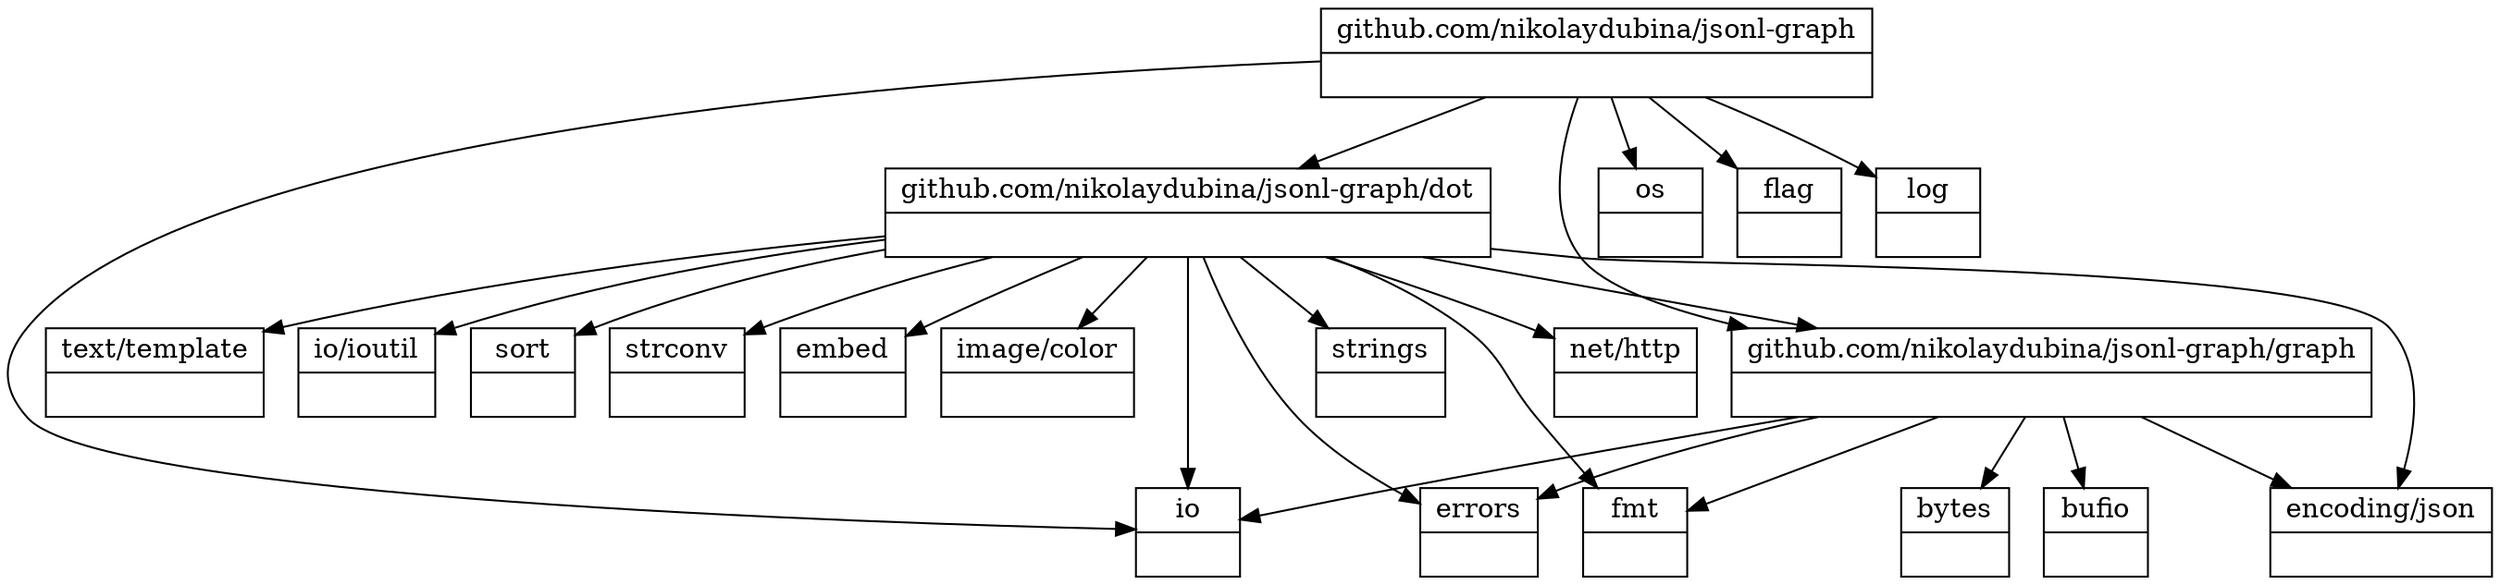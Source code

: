 digraph G {
rankdir=TB
"io"
[
shape=record
label="{ io |  }"
]

"strings"
[
shape=record
label="{ strings |  }"
]

"github.com/nikolaydubina/jsonl-graph"
[
shape=record
label="{ github.com/nikolaydubina/jsonl-graph |  }"
]

"bytes"
[
shape=record
label="{ bytes |  }"
]

"encoding/json"
[
shape=record
label="{ encoding/json |  }"
]

"errors"
[
shape=record
label="{ errors |  }"
]

"net/http"
[
shape=record
label="{ net/http |  }"
]

"text/template"
[
shape=record
label="{ text/template |  }"
]

"bufio"
[
shape=record
label="{ bufio |  }"
]

"io/ioutil"
[
shape=record
label="{ io/ioutil |  }"
]

"sort"
[
shape=record
label="{ sort |  }"
]

"strconv"
[
shape=record
label="{ strconv |  }"
]

"os"
[
shape=record
label="{ os |  }"
]

"github.com/nikolaydubina/jsonl-graph/graph"
[
shape=record
label="{ github.com/nikolaydubina/jsonl-graph/graph |  }"
]

"github.com/nikolaydubina/jsonl-graph/dot"
[
shape=record
label="{ github.com/nikolaydubina/jsonl-graph/dot |  }"
]

"embed"
[
shape=record
label="{ embed |  }"
]

"image/color"
[
shape=record
label="{ image/color |  }"
]

"flag"
[
shape=record
label="{ flag |  }"
]

"log"
[
shape=record
label="{ log |  }"
]

"fmt"
[
shape=record
label="{ fmt |  }"
]

"github.com/nikolaydubina/jsonl-graph/graph" -> "io"
"github.com/nikolaydubina/jsonl-graph/dot" -> "image/color"
"github.com/nikolaydubina/jsonl-graph/dot" -> "strconv"
"github.com/nikolaydubina/jsonl-graph/graph" -> "bufio"
"github.com/nikolaydubina/jsonl-graph/graph" -> "fmt"
"github.com/nikolaydubina/jsonl-graph" -> "os"
"github.com/nikolaydubina/jsonl-graph/graph" -> "errors"
"github.com/nikolaydubina/jsonl-graph/dot" -> "strings"
"github.com/nikolaydubina/jsonl-graph/dot" -> "fmt"
"github.com/nikolaydubina/jsonl-graph/dot" -> "github.com/nikolaydubina/jsonl-graph/graph"
"github.com/nikolaydubina/jsonl-graph/dot" -> "io/ioutil"
"github.com/nikolaydubina/jsonl-graph/dot" -> "net/http"
"github.com/nikolaydubina/jsonl-graph" -> "flag"
"github.com/nikolaydubina/jsonl-graph" -> "github.com/nikolaydubina/jsonl-graph/dot"
"github.com/nikolaydubina/jsonl-graph/graph" -> "bytes"
"github.com/nikolaydubina/jsonl-graph/dot" -> "encoding/json"
"github.com/nikolaydubina/jsonl-graph" -> "github.com/nikolaydubina/jsonl-graph/graph"
"github.com/nikolaydubina/jsonl-graph" -> "io"
"github.com/nikolaydubina/jsonl-graph/dot" -> "errors"
"github.com/nikolaydubina/jsonl-graph/dot" -> "io"
"github.com/nikolaydubina/jsonl-graph/dot" -> "sort"
"github.com/nikolaydubina/jsonl-graph/dot" -> "text/template"
"github.com/nikolaydubina/jsonl-graph" -> "log"
"github.com/nikolaydubina/jsonl-graph/graph" -> "encoding/json"
"github.com/nikolaydubina/jsonl-graph/dot" -> "embed"
}

